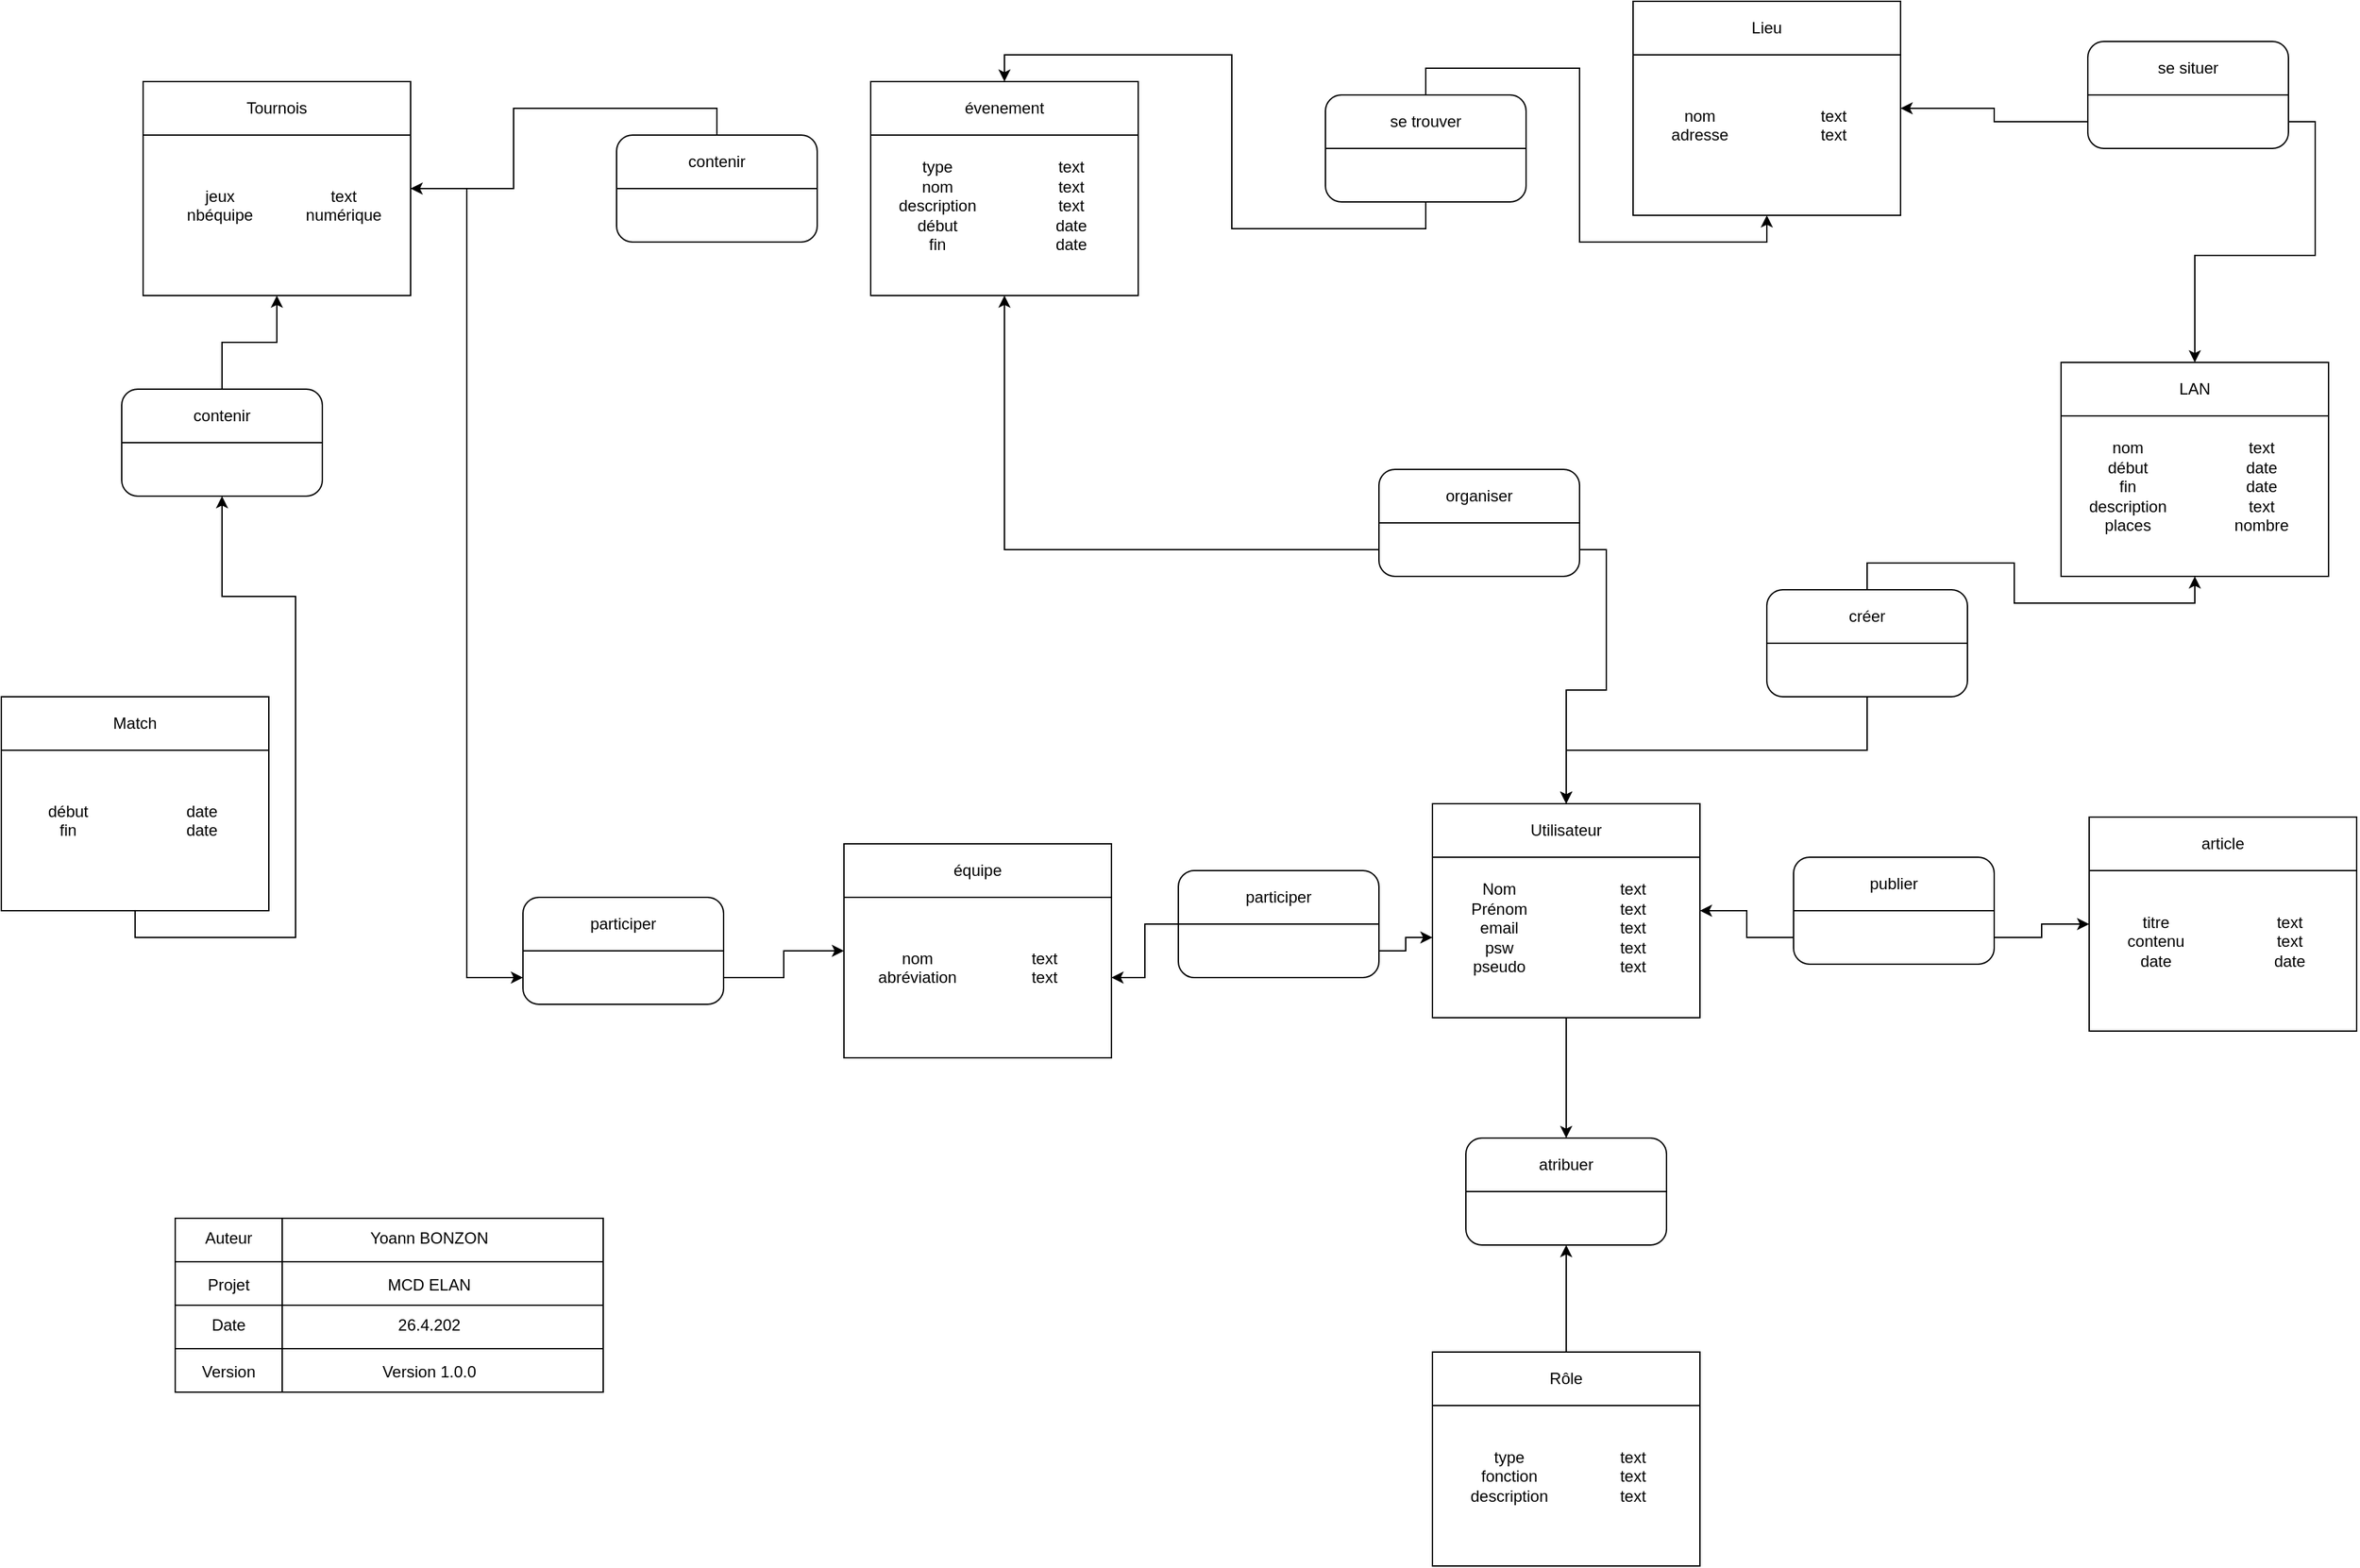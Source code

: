 <mxfile>
    <diagram id="IcBVTlkiVaEtFfMCiGj1" name="Page-1">
        <mxGraphModel dx="2856" dy="3505" grid="1" gridSize="10" guides="1" tooltips="1" connect="1" arrows="1" fold="1" page="1" pageScale="1" pageWidth="827" pageHeight="1169" math="0" shadow="0">
            <root>
                <mxCell id="0"/>
                <mxCell id="1" parent="0"/>
                <mxCell id="42uVEhHpWtXSyXZYfUMe-4" value="" style="group" parent="1" vertex="1" connectable="0">
                    <mxGeometry x="550" y="-730" width="200" height="160" as="geometry"/>
                </mxCell>
                <mxCell id="42uVEhHpWtXSyXZYfUMe-1" value="" style="rounded=0;whiteSpace=wrap;html=1;" parent="42uVEhHpWtXSyXZYfUMe-4" vertex="1">
                    <mxGeometry width="200" height="160" as="geometry"/>
                </mxCell>
                <mxCell id="42uVEhHpWtXSyXZYfUMe-2" value="" style="endArrow=none;html=1;exitX=0;exitY=0.25;exitDx=0;exitDy=0;entryX=1;entryY=0.25;entryDx=0;entryDy=0;" parent="42uVEhHpWtXSyXZYfUMe-4" source="42uVEhHpWtXSyXZYfUMe-1" target="42uVEhHpWtXSyXZYfUMe-1" edge="1">
                    <mxGeometry width="50" height="50" relative="1" as="geometry">
                        <mxPoint x="220" y="270" as="sourcePoint"/>
                        <mxPoint x="270" y="220" as="targetPoint"/>
                    </mxGeometry>
                </mxCell>
                <mxCell id="42uVEhHpWtXSyXZYfUMe-19" value="Utilisateur" style="text;html=1;strokeColor=none;fillColor=none;align=center;verticalAlign=middle;whiteSpace=wrap;rounded=0;" parent="42uVEhHpWtXSyXZYfUMe-4" vertex="1">
                    <mxGeometry width="200" height="40" as="geometry"/>
                </mxCell>
                <mxCell id="LRCgd5qjDZAi4OJxuidk-62" value="Nom&lt;br&gt;Prénom&lt;br&gt;email&lt;br&gt;psw&lt;br&gt;pseudo&lt;br&gt;&lt;br&gt;" style="text;html=1;strokeColor=none;fillColor=none;align=center;verticalAlign=middle;whiteSpace=wrap;rounded=0;" parent="42uVEhHpWtXSyXZYfUMe-4" vertex="1">
                    <mxGeometry y="40" width="100" height="120" as="geometry"/>
                </mxCell>
                <mxCell id="LRCgd5qjDZAi4OJxuidk-63" value="text&lt;br&gt;text&lt;br&gt;text&lt;br&gt;text&lt;br&gt;text&lt;br&gt;&lt;br&gt;" style="text;html=1;strokeColor=none;fillColor=none;align=center;verticalAlign=middle;whiteSpace=wrap;rounded=0;" parent="42uVEhHpWtXSyXZYfUMe-4" vertex="1">
                    <mxGeometry x="100" y="40" width="100" height="120" as="geometry"/>
                </mxCell>
                <mxCell id="42uVEhHpWtXSyXZYfUMe-5" value="" style="group" parent="1" vertex="1" connectable="0">
                    <mxGeometry x="700" y="-1330" width="200" height="160" as="geometry"/>
                </mxCell>
                <mxCell id="42uVEhHpWtXSyXZYfUMe-6" value="" style="rounded=0;whiteSpace=wrap;html=1;" parent="42uVEhHpWtXSyXZYfUMe-5" vertex="1">
                    <mxGeometry width="200" height="160" as="geometry"/>
                </mxCell>
                <mxCell id="42uVEhHpWtXSyXZYfUMe-7" value="" style="endArrow=none;html=1;exitX=0;exitY=0.25;exitDx=0;exitDy=0;entryX=1;entryY=0.25;entryDx=0;entryDy=0;" parent="42uVEhHpWtXSyXZYfUMe-5" source="42uVEhHpWtXSyXZYfUMe-6" target="42uVEhHpWtXSyXZYfUMe-6" edge="1">
                    <mxGeometry width="50" height="50" relative="1" as="geometry">
                        <mxPoint x="220" y="270" as="sourcePoint"/>
                        <mxPoint x="270" y="220" as="targetPoint"/>
                    </mxGeometry>
                </mxCell>
                <mxCell id="42uVEhHpWtXSyXZYfUMe-17" value="Lieu" style="text;html=1;strokeColor=none;fillColor=none;align=center;verticalAlign=middle;whiteSpace=wrap;rounded=0;" parent="42uVEhHpWtXSyXZYfUMe-5" vertex="1">
                    <mxGeometry width="200" height="40" as="geometry"/>
                </mxCell>
                <mxCell id="LRCgd5qjDZAi4OJxuidk-71" value="text&lt;br&gt;text&lt;br&gt;&lt;br&gt;" style="text;html=1;strokeColor=none;fillColor=none;align=center;verticalAlign=middle;whiteSpace=wrap;rounded=0;" parent="42uVEhHpWtXSyXZYfUMe-5" vertex="1">
                    <mxGeometry x="100" y="40" width="100" height="120" as="geometry"/>
                </mxCell>
                <mxCell id="42uVEhHpWtXSyXZYfUMe-9" value="" style="group" parent="1" vertex="1" connectable="0">
                    <mxGeometry x="110" y="-700" width="200" height="160" as="geometry"/>
                </mxCell>
                <mxCell id="42uVEhHpWtXSyXZYfUMe-10" value="" style="rounded=0;whiteSpace=wrap;html=1;" parent="42uVEhHpWtXSyXZYfUMe-9" vertex="1">
                    <mxGeometry width="200" height="160" as="geometry"/>
                </mxCell>
                <mxCell id="42uVEhHpWtXSyXZYfUMe-11" value="" style="endArrow=none;html=1;exitX=0;exitY=0.25;exitDx=0;exitDy=0;entryX=1;entryY=0.25;entryDx=0;entryDy=0;" parent="42uVEhHpWtXSyXZYfUMe-9" source="42uVEhHpWtXSyXZYfUMe-10" target="42uVEhHpWtXSyXZYfUMe-10" edge="1">
                    <mxGeometry width="50" height="50" relative="1" as="geometry">
                        <mxPoint x="220" y="270" as="sourcePoint"/>
                        <mxPoint x="270" y="220" as="targetPoint"/>
                    </mxGeometry>
                </mxCell>
                <mxCell id="42uVEhHpWtXSyXZYfUMe-28" value="équipe" style="text;html=1;strokeColor=none;fillColor=none;align=center;verticalAlign=middle;whiteSpace=wrap;rounded=0;" parent="42uVEhHpWtXSyXZYfUMe-9" vertex="1">
                    <mxGeometry width="200" height="40" as="geometry"/>
                </mxCell>
                <mxCell id="LRCgd5qjDZAi4OJxuidk-80" value="nom&lt;br&gt;abréviation&lt;br&gt;&lt;br&gt;" style="text;html=1;strokeColor=none;fillColor=none;align=center;verticalAlign=middle;whiteSpace=wrap;rounded=0;" parent="42uVEhHpWtXSyXZYfUMe-9" vertex="1">
                    <mxGeometry y="40" width="110" height="120" as="geometry"/>
                </mxCell>
                <mxCell id="LRCgd5qjDZAi4OJxuidk-81" value="text&lt;br&gt;text&lt;br&gt;&lt;br&gt;" style="text;html=1;strokeColor=none;fillColor=none;align=center;verticalAlign=middle;whiteSpace=wrap;rounded=0;" parent="42uVEhHpWtXSyXZYfUMe-9" vertex="1">
                    <mxGeometry x="100" y="40" width="100" height="120" as="geometry"/>
                </mxCell>
                <mxCell id="42uVEhHpWtXSyXZYfUMe-13" value="" style="group" parent="1" vertex="1" connectable="0">
                    <mxGeometry x="130" y="-1270" width="200" height="160" as="geometry"/>
                </mxCell>
                <mxCell id="42uVEhHpWtXSyXZYfUMe-14" value="" style="rounded=0;whiteSpace=wrap;html=1;" parent="42uVEhHpWtXSyXZYfUMe-13" vertex="1">
                    <mxGeometry width="200" height="160" as="geometry"/>
                </mxCell>
                <mxCell id="42uVEhHpWtXSyXZYfUMe-15" value="" style="endArrow=none;html=1;exitX=0;exitY=0.25;exitDx=0;exitDy=0;entryX=1;entryY=0.25;entryDx=0;entryDy=0;" parent="42uVEhHpWtXSyXZYfUMe-13" source="42uVEhHpWtXSyXZYfUMe-14" target="42uVEhHpWtXSyXZYfUMe-14" edge="1">
                    <mxGeometry width="50" height="50" relative="1" as="geometry">
                        <mxPoint x="220" y="270" as="sourcePoint"/>
                        <mxPoint x="270" y="220" as="targetPoint"/>
                    </mxGeometry>
                </mxCell>
                <mxCell id="42uVEhHpWtXSyXZYfUMe-20" value="évenement" style="text;html=1;strokeColor=none;fillColor=none;align=center;verticalAlign=middle;whiteSpace=wrap;rounded=0;" parent="42uVEhHpWtXSyXZYfUMe-13" vertex="1">
                    <mxGeometry width="200" height="40" as="geometry"/>
                </mxCell>
                <mxCell id="LRCgd5qjDZAi4OJxuidk-68" value="type&lt;br&gt;nom&lt;br&gt;description&lt;br&gt;début&lt;br&gt;fin&lt;br&gt;&lt;br&gt;" style="text;html=1;strokeColor=none;fillColor=none;align=center;verticalAlign=middle;whiteSpace=wrap;rounded=0;" parent="42uVEhHpWtXSyXZYfUMe-13" vertex="1">
                    <mxGeometry y="40" width="100" height="120" as="geometry"/>
                </mxCell>
                <mxCell id="LRCgd5qjDZAi4OJxuidk-69" value="text&lt;br&gt;text&lt;br&gt;text&lt;br&gt;date&lt;br&gt;date&lt;br&gt;&lt;br&gt;" style="text;html=1;strokeColor=none;fillColor=none;align=center;verticalAlign=middle;whiteSpace=wrap;rounded=0;" parent="42uVEhHpWtXSyXZYfUMe-13" vertex="1">
                    <mxGeometry x="100" y="40" width="100" height="120" as="geometry"/>
                </mxCell>
                <mxCell id="42uVEhHpWtXSyXZYfUMe-23" value="" style="group" parent="1" vertex="1" connectable="0">
                    <mxGeometry x="550" y="-320" width="200" height="160" as="geometry"/>
                </mxCell>
                <mxCell id="42uVEhHpWtXSyXZYfUMe-24" value="" style="rounded=0;whiteSpace=wrap;html=1;" parent="42uVEhHpWtXSyXZYfUMe-23" vertex="1">
                    <mxGeometry width="200" height="160" as="geometry"/>
                </mxCell>
                <mxCell id="42uVEhHpWtXSyXZYfUMe-25" value="" style="endArrow=none;html=1;exitX=0;exitY=0.25;exitDx=0;exitDy=0;entryX=1;entryY=0.25;entryDx=0;entryDy=0;" parent="42uVEhHpWtXSyXZYfUMe-23" source="42uVEhHpWtXSyXZYfUMe-24" target="42uVEhHpWtXSyXZYfUMe-24" edge="1">
                    <mxGeometry width="50" height="50" relative="1" as="geometry">
                        <mxPoint x="220" y="270" as="sourcePoint"/>
                        <mxPoint x="270" y="220" as="targetPoint"/>
                    </mxGeometry>
                </mxCell>
                <mxCell id="42uVEhHpWtXSyXZYfUMe-27" value="Rôle" style="text;html=1;strokeColor=none;fillColor=none;align=center;verticalAlign=middle;whiteSpace=wrap;rounded=0;" parent="42uVEhHpWtXSyXZYfUMe-23" vertex="1">
                    <mxGeometry width="200" height="40" as="geometry"/>
                </mxCell>
                <mxCell id="LRCgd5qjDZAi4OJxuidk-64" value="type&lt;br&gt;fonction&lt;br&gt;description&lt;br&gt;&lt;br&gt;" style="text;html=1;strokeColor=none;fillColor=none;align=center;verticalAlign=middle;whiteSpace=wrap;rounded=0;" parent="42uVEhHpWtXSyXZYfUMe-23" vertex="1">
                    <mxGeometry x="5" y="40" width="105" height="120" as="geometry"/>
                </mxCell>
                <mxCell id="LRCgd5qjDZAi4OJxuidk-65" value="text&lt;br&gt;text&lt;br&gt;text&lt;br&gt;&lt;br&gt;" style="text;html=1;strokeColor=none;fillColor=none;align=center;verticalAlign=middle;whiteSpace=wrap;rounded=0;" parent="42uVEhHpWtXSyXZYfUMe-23" vertex="1">
                    <mxGeometry x="100" y="40" width="100" height="120" as="geometry"/>
                </mxCell>
                <mxCell id="42uVEhHpWtXSyXZYfUMe-29" value="" style="group" parent="1" vertex="1" connectable="0">
                    <mxGeometry x="-414" y="-1270" width="200" height="160" as="geometry"/>
                </mxCell>
                <mxCell id="42uVEhHpWtXSyXZYfUMe-30" value="" style="rounded=0;whiteSpace=wrap;html=1;" parent="42uVEhHpWtXSyXZYfUMe-29" vertex="1">
                    <mxGeometry width="200" height="160" as="geometry"/>
                </mxCell>
                <mxCell id="42uVEhHpWtXSyXZYfUMe-31" value="" style="endArrow=none;html=1;exitX=0;exitY=0.25;exitDx=0;exitDy=0;entryX=1;entryY=0.25;entryDx=0;entryDy=0;" parent="42uVEhHpWtXSyXZYfUMe-29" source="42uVEhHpWtXSyXZYfUMe-30" target="42uVEhHpWtXSyXZYfUMe-30" edge="1">
                    <mxGeometry width="50" height="50" relative="1" as="geometry">
                        <mxPoint x="220" y="270" as="sourcePoint"/>
                        <mxPoint x="270" y="220" as="targetPoint"/>
                    </mxGeometry>
                </mxCell>
                <mxCell id="42uVEhHpWtXSyXZYfUMe-33" value="Tournois" style="text;html=1;strokeColor=none;fillColor=none;align=center;verticalAlign=middle;whiteSpace=wrap;rounded=0;" parent="42uVEhHpWtXSyXZYfUMe-29" vertex="1">
                    <mxGeometry width="200" height="40" as="geometry"/>
                </mxCell>
                <mxCell id="LRCgd5qjDZAi4OJxuidk-76" value="&lt;br&gt;jeux&lt;br&gt;nbéquipe&lt;br&gt;&lt;br&gt;&lt;br&gt;" style="text;html=1;strokeColor=none;fillColor=none;align=center;verticalAlign=middle;whiteSpace=wrap;rounded=0;" parent="42uVEhHpWtXSyXZYfUMe-29" vertex="1">
                    <mxGeometry x="5" y="40" width="105" height="120" as="geometry"/>
                </mxCell>
                <mxCell id="LRCgd5qjDZAi4OJxuidk-77" value="text&lt;br&gt;numérique&lt;br&gt;&lt;br&gt;" style="text;html=1;strokeColor=none;fillColor=none;align=center;verticalAlign=middle;whiteSpace=wrap;rounded=0;" parent="42uVEhHpWtXSyXZYfUMe-29" vertex="1">
                    <mxGeometry x="100" y="40" width="100" height="120" as="geometry"/>
                </mxCell>
                <mxCell id="42uVEhHpWtXSyXZYfUMe-34" value="" style="group" parent="1" vertex="1" connectable="0">
                    <mxGeometry x="1020" y="-1060" width="200" height="160" as="geometry"/>
                </mxCell>
                <mxCell id="42uVEhHpWtXSyXZYfUMe-35" value="" style="rounded=0;whiteSpace=wrap;html=1;" parent="42uVEhHpWtXSyXZYfUMe-34" vertex="1">
                    <mxGeometry width="200" height="160" as="geometry"/>
                </mxCell>
                <mxCell id="42uVEhHpWtXSyXZYfUMe-36" value="" style="endArrow=none;html=1;exitX=0;exitY=0.25;exitDx=0;exitDy=0;entryX=1;entryY=0.25;entryDx=0;entryDy=0;" parent="42uVEhHpWtXSyXZYfUMe-34" source="42uVEhHpWtXSyXZYfUMe-35" target="42uVEhHpWtXSyXZYfUMe-35" edge="1">
                    <mxGeometry width="50" height="50" relative="1" as="geometry">
                        <mxPoint x="220" y="270" as="sourcePoint"/>
                        <mxPoint x="270" y="220" as="targetPoint"/>
                    </mxGeometry>
                </mxCell>
                <mxCell id="42uVEhHpWtXSyXZYfUMe-39" value="LAN" style="text;html=1;strokeColor=none;fillColor=none;align=center;verticalAlign=middle;whiteSpace=wrap;rounded=0;" parent="42uVEhHpWtXSyXZYfUMe-34" vertex="1">
                    <mxGeometry width="200" height="40" as="geometry"/>
                </mxCell>
                <mxCell id="LRCgd5qjDZAi4OJxuidk-72" value="nom&lt;br&gt;début&lt;br&gt;fin&lt;br&gt;description&lt;br&gt;places&lt;br&gt;&lt;br&gt;" style="text;html=1;strokeColor=none;fillColor=none;align=center;verticalAlign=middle;whiteSpace=wrap;rounded=0;" parent="42uVEhHpWtXSyXZYfUMe-34" vertex="1">
                    <mxGeometry y="40" width="100" height="120" as="geometry"/>
                </mxCell>
                <mxCell id="LRCgd5qjDZAi4OJxuidk-75" value="text&lt;br&gt;date&lt;br&gt;date&lt;br&gt;text&lt;br&gt;nombre&lt;br&gt;&lt;br&gt;" style="text;html=1;strokeColor=none;fillColor=none;align=center;verticalAlign=middle;whiteSpace=wrap;rounded=0;" parent="42uVEhHpWtXSyXZYfUMe-34" vertex="1">
                    <mxGeometry x="100" y="40" width="100" height="120" as="geometry"/>
                </mxCell>
                <mxCell id="42uVEhHpWtXSyXZYfUMe-40" value="" style="group" parent="1" vertex="1" connectable="0">
                    <mxGeometry x="1041" y="-720" width="200" height="160" as="geometry"/>
                </mxCell>
                <mxCell id="42uVEhHpWtXSyXZYfUMe-41" value="" style="rounded=0;whiteSpace=wrap;html=1;" parent="42uVEhHpWtXSyXZYfUMe-40" vertex="1">
                    <mxGeometry width="200" height="160" as="geometry"/>
                </mxCell>
                <mxCell id="42uVEhHpWtXSyXZYfUMe-42" value="" style="endArrow=none;html=1;exitX=0;exitY=0.25;exitDx=0;exitDy=0;entryX=1;entryY=0.25;entryDx=0;entryDy=0;" parent="42uVEhHpWtXSyXZYfUMe-40" source="42uVEhHpWtXSyXZYfUMe-41" target="42uVEhHpWtXSyXZYfUMe-41" edge="1">
                    <mxGeometry width="50" height="50" relative="1" as="geometry">
                        <mxPoint x="220" y="270" as="sourcePoint"/>
                        <mxPoint x="270" y="220" as="targetPoint"/>
                    </mxGeometry>
                </mxCell>
                <mxCell id="42uVEhHpWtXSyXZYfUMe-44" value="article" style="text;html=1;strokeColor=none;fillColor=none;align=center;verticalAlign=middle;whiteSpace=wrap;rounded=0;" parent="42uVEhHpWtXSyXZYfUMe-40" vertex="1">
                    <mxGeometry width="200" height="40" as="geometry"/>
                </mxCell>
                <mxCell id="LRCgd5qjDZAi4OJxuidk-66" value="titre&lt;br&gt;contenu&lt;br&gt;date&lt;br&gt;&lt;br&gt;" style="text;html=1;strokeColor=none;fillColor=none;align=center;verticalAlign=middle;whiteSpace=wrap;rounded=0;" parent="42uVEhHpWtXSyXZYfUMe-40" vertex="1">
                    <mxGeometry y="40" width="100" height="120" as="geometry"/>
                </mxCell>
                <mxCell id="LRCgd5qjDZAi4OJxuidk-67" value="text&lt;br&gt;text&lt;br&gt;date&lt;br&gt;&lt;br&gt;" style="text;html=1;strokeColor=none;fillColor=none;align=center;verticalAlign=middle;whiteSpace=wrap;rounded=0;" parent="42uVEhHpWtXSyXZYfUMe-40" vertex="1">
                    <mxGeometry x="100" y="40" width="100" height="120" as="geometry"/>
                </mxCell>
                <mxCell id="42uVEhHpWtXSyXZYfUMe-46" value="" style="group" parent="1" vertex="1" connectable="0">
                    <mxGeometry x="-520" y="-810" width="200" height="160" as="geometry"/>
                </mxCell>
                <mxCell id="42uVEhHpWtXSyXZYfUMe-47" value="" style="rounded=0;whiteSpace=wrap;html=1;" parent="42uVEhHpWtXSyXZYfUMe-46" vertex="1">
                    <mxGeometry width="200" height="160" as="geometry"/>
                </mxCell>
                <mxCell id="42uVEhHpWtXSyXZYfUMe-48" value="" style="endArrow=none;html=1;exitX=0;exitY=0.25;exitDx=0;exitDy=0;entryX=1;entryY=0.25;entryDx=0;entryDy=0;" parent="42uVEhHpWtXSyXZYfUMe-46" source="42uVEhHpWtXSyXZYfUMe-47" target="42uVEhHpWtXSyXZYfUMe-47" edge="1">
                    <mxGeometry width="50" height="50" relative="1" as="geometry">
                        <mxPoint x="220" y="270" as="sourcePoint"/>
                        <mxPoint x="270" y="220" as="targetPoint"/>
                    </mxGeometry>
                </mxCell>
                <mxCell id="42uVEhHpWtXSyXZYfUMe-50" value="Match" style="text;html=1;strokeColor=none;fillColor=none;align=center;verticalAlign=middle;whiteSpace=wrap;rounded=0;" parent="42uVEhHpWtXSyXZYfUMe-46" vertex="1">
                    <mxGeometry width="200" height="40" as="geometry"/>
                </mxCell>
                <mxCell id="LRCgd5qjDZAi4OJxuidk-78" value="début&lt;br&gt;fin&lt;br&gt;&lt;br&gt;" style="text;html=1;strokeColor=none;fillColor=none;align=center;verticalAlign=middle;whiteSpace=wrap;rounded=0;" parent="42uVEhHpWtXSyXZYfUMe-46" vertex="1">
                    <mxGeometry y="40" width="100" height="120" as="geometry"/>
                </mxCell>
                <mxCell id="LRCgd5qjDZAi4OJxuidk-79" value="date&lt;br&gt;date&lt;br&gt;&lt;br&gt;" style="text;html=1;strokeColor=none;fillColor=none;align=center;verticalAlign=middle;whiteSpace=wrap;rounded=0;" parent="42uVEhHpWtXSyXZYfUMe-46" vertex="1">
                    <mxGeometry x="100" y="40" width="100" height="120" as="geometry"/>
                </mxCell>
                <mxCell id="LRCgd5qjDZAi4OJxuidk-4" value="" style="group" parent="1" vertex="1" connectable="0">
                    <mxGeometry x="575" y="-480" width="150" height="80" as="geometry"/>
                </mxCell>
                <mxCell id="LRCgd5qjDZAi4OJxuidk-1" value="" style="rounded=1;whiteSpace=wrap;html=1;" parent="LRCgd5qjDZAi4OJxuidk-4" vertex="1">
                    <mxGeometry width="150" height="80" as="geometry"/>
                </mxCell>
                <mxCell id="LRCgd5qjDZAi4OJxuidk-2" value="" style="endArrow=none;html=1;exitX=0;exitY=0.5;exitDx=0;exitDy=0;entryX=1;entryY=0.5;entryDx=0;entryDy=0;" parent="LRCgd5qjDZAi4OJxuidk-4" source="LRCgd5qjDZAi4OJxuidk-1" target="LRCgd5qjDZAi4OJxuidk-1" edge="1">
                    <mxGeometry width="50" height="50" relative="1" as="geometry">
                        <mxPoint x="90" y="-80" as="sourcePoint"/>
                        <mxPoint x="140" y="-130" as="targetPoint"/>
                    </mxGeometry>
                </mxCell>
                <mxCell id="LRCgd5qjDZAi4OJxuidk-3" value="atribuer" style="text;html=1;strokeColor=none;fillColor=none;align=center;verticalAlign=middle;whiteSpace=wrap;rounded=0;" parent="LRCgd5qjDZAi4OJxuidk-4" vertex="1">
                    <mxGeometry width="150" height="40" as="geometry"/>
                </mxCell>
                <mxCell id="LRCgd5qjDZAi4OJxuidk-5" style="edgeStyle=orthogonalEdgeStyle;rounded=0;orthogonalLoop=1;jettySize=auto;html=1;exitX=0.5;exitY=1;exitDx=0;exitDy=0;entryX=0.5;entryY=0;entryDx=0;entryDy=0;" parent="1" source="42uVEhHpWtXSyXZYfUMe-1" target="LRCgd5qjDZAi4OJxuidk-3" edge="1">
                    <mxGeometry relative="1" as="geometry"/>
                </mxCell>
                <mxCell id="LRCgd5qjDZAi4OJxuidk-6" style="edgeStyle=orthogonalEdgeStyle;rounded=0;orthogonalLoop=1;jettySize=auto;html=1;exitX=0.5;exitY=0;exitDx=0;exitDy=0;entryX=0.5;entryY=1;entryDx=0;entryDy=0;" parent="1" source="42uVEhHpWtXSyXZYfUMe-27" target="LRCgd5qjDZAi4OJxuidk-1" edge="1">
                    <mxGeometry relative="1" as="geometry"/>
                </mxCell>
                <mxCell id="LRCgd5qjDZAi4OJxuidk-7" value="" style="group" parent="1" vertex="1" connectable="0">
                    <mxGeometry x="510" y="-980" width="150" height="80" as="geometry"/>
                </mxCell>
                <mxCell id="LRCgd5qjDZAi4OJxuidk-8" value="" style="rounded=1;whiteSpace=wrap;html=1;" parent="LRCgd5qjDZAi4OJxuidk-7" vertex="1">
                    <mxGeometry width="150" height="80" as="geometry"/>
                </mxCell>
                <mxCell id="LRCgd5qjDZAi4OJxuidk-9" value="" style="endArrow=none;html=1;exitX=0;exitY=0.5;exitDx=0;exitDy=0;entryX=1;entryY=0.5;entryDx=0;entryDy=0;" parent="LRCgd5qjDZAi4OJxuidk-7" source="LRCgd5qjDZAi4OJxuidk-8" target="LRCgd5qjDZAi4OJxuidk-8" edge="1">
                    <mxGeometry width="50" height="50" relative="1" as="geometry">
                        <mxPoint x="90" y="-80" as="sourcePoint"/>
                        <mxPoint x="140" y="-130" as="targetPoint"/>
                    </mxGeometry>
                </mxCell>
                <mxCell id="LRCgd5qjDZAi4OJxuidk-10" value="organiser" style="text;html=1;strokeColor=none;fillColor=none;align=center;verticalAlign=middle;whiteSpace=wrap;rounded=0;" parent="LRCgd5qjDZAi4OJxuidk-7" vertex="1">
                    <mxGeometry width="150" height="40" as="geometry"/>
                </mxCell>
                <mxCell id="LRCgd5qjDZAi4OJxuidk-11" style="edgeStyle=orthogonalEdgeStyle;rounded=0;orthogonalLoop=1;jettySize=auto;html=1;exitX=0;exitY=1;exitDx=0;exitDy=0;" parent="1" source="LRCgd5qjDZAi4OJxuidk-10" target="42uVEhHpWtXSyXZYfUMe-14" edge="1">
                    <mxGeometry relative="1" as="geometry"/>
                </mxCell>
                <mxCell id="LRCgd5qjDZAi4OJxuidk-12" style="edgeStyle=orthogonalEdgeStyle;rounded=0;orthogonalLoop=1;jettySize=auto;html=1;exitX=1;exitY=0.75;exitDx=0;exitDy=0;" parent="1" source="LRCgd5qjDZAi4OJxuidk-8" target="42uVEhHpWtXSyXZYfUMe-1" edge="1">
                    <mxGeometry relative="1" as="geometry"/>
                </mxCell>
                <mxCell id="LRCgd5qjDZAi4OJxuidk-13" value="" style="group" parent="1" vertex="1" connectable="0">
                    <mxGeometry x="800" y="-890" width="150" height="80" as="geometry"/>
                </mxCell>
                <mxCell id="LRCgd5qjDZAi4OJxuidk-14" value="" style="rounded=1;whiteSpace=wrap;html=1;" parent="LRCgd5qjDZAi4OJxuidk-13" vertex="1">
                    <mxGeometry width="150" height="80" as="geometry"/>
                </mxCell>
                <mxCell id="LRCgd5qjDZAi4OJxuidk-15" value="" style="endArrow=none;html=1;exitX=0;exitY=0.5;exitDx=0;exitDy=0;entryX=1;entryY=0.5;entryDx=0;entryDy=0;" parent="LRCgd5qjDZAi4OJxuidk-13" source="LRCgd5qjDZAi4OJxuidk-14" target="LRCgd5qjDZAi4OJxuidk-14" edge="1">
                    <mxGeometry width="50" height="50" relative="1" as="geometry">
                        <mxPoint x="90" y="-80" as="sourcePoint"/>
                        <mxPoint x="140" y="-130" as="targetPoint"/>
                    </mxGeometry>
                </mxCell>
                <mxCell id="LRCgd5qjDZAi4OJxuidk-16" value="créer" style="text;html=1;strokeColor=none;fillColor=none;align=center;verticalAlign=middle;whiteSpace=wrap;rounded=0;" parent="LRCgd5qjDZAi4OJxuidk-13" vertex="1">
                    <mxGeometry width="150" height="40" as="geometry"/>
                </mxCell>
                <mxCell id="LRCgd5qjDZAi4OJxuidk-17" style="edgeStyle=orthogonalEdgeStyle;rounded=0;orthogonalLoop=1;jettySize=auto;html=1;exitX=0.5;exitY=1;exitDx=0;exitDy=0;entryX=0.5;entryY=0;entryDx=0;entryDy=0;" parent="1" source="LRCgd5qjDZAi4OJxuidk-14" target="42uVEhHpWtXSyXZYfUMe-19" edge="1">
                    <mxGeometry relative="1" as="geometry"/>
                </mxCell>
                <mxCell id="LRCgd5qjDZAi4OJxuidk-18" style="edgeStyle=orthogonalEdgeStyle;rounded=0;orthogonalLoop=1;jettySize=auto;html=1;exitX=0.5;exitY=0;exitDx=0;exitDy=0;" parent="1" source="LRCgd5qjDZAi4OJxuidk-16" target="42uVEhHpWtXSyXZYfUMe-35" edge="1">
                    <mxGeometry relative="1" as="geometry"/>
                </mxCell>
                <mxCell id="LRCgd5qjDZAi4OJxuidk-21" value="" style="group" parent="1" vertex="1" connectable="0">
                    <mxGeometry x="470" y="-1260" width="150" height="80" as="geometry"/>
                </mxCell>
                <mxCell id="LRCgd5qjDZAi4OJxuidk-22" value="" style="rounded=1;whiteSpace=wrap;html=1;" parent="LRCgd5qjDZAi4OJxuidk-21" vertex="1">
                    <mxGeometry width="150" height="80" as="geometry"/>
                </mxCell>
                <mxCell id="LRCgd5qjDZAi4OJxuidk-23" value="" style="endArrow=none;html=1;exitX=0;exitY=0.5;exitDx=0;exitDy=0;entryX=1;entryY=0.5;entryDx=0;entryDy=0;" parent="LRCgd5qjDZAi4OJxuidk-21" source="LRCgd5qjDZAi4OJxuidk-22" target="LRCgd5qjDZAi4OJxuidk-22" edge="1">
                    <mxGeometry width="50" height="50" relative="1" as="geometry">
                        <mxPoint x="90" y="-80" as="sourcePoint"/>
                        <mxPoint x="140" y="-130" as="targetPoint"/>
                    </mxGeometry>
                </mxCell>
                <mxCell id="LRCgd5qjDZAi4OJxuidk-25" value="" style="group" parent="1" vertex="1" connectable="0">
                    <mxGeometry x="-60" y="-1230" width="150" height="80" as="geometry"/>
                </mxCell>
                <mxCell id="LRCgd5qjDZAi4OJxuidk-26" value="" style="rounded=1;whiteSpace=wrap;html=1;" parent="LRCgd5qjDZAi4OJxuidk-25" vertex="1">
                    <mxGeometry width="150" height="80" as="geometry"/>
                </mxCell>
                <mxCell id="LRCgd5qjDZAi4OJxuidk-27" value="" style="endArrow=none;html=1;exitX=0;exitY=0.5;exitDx=0;exitDy=0;entryX=1;entryY=0.5;entryDx=0;entryDy=0;" parent="LRCgd5qjDZAi4OJxuidk-25" source="LRCgd5qjDZAi4OJxuidk-26" target="LRCgd5qjDZAi4OJxuidk-26" edge="1">
                    <mxGeometry width="50" height="50" relative="1" as="geometry">
                        <mxPoint x="90" y="-80" as="sourcePoint"/>
                        <mxPoint x="140" y="-130" as="targetPoint"/>
                    </mxGeometry>
                </mxCell>
                <mxCell id="LRCgd5qjDZAi4OJxuidk-28" value="contenir" style="text;html=1;strokeColor=none;fillColor=none;align=center;verticalAlign=middle;whiteSpace=wrap;rounded=0;" parent="LRCgd5qjDZAi4OJxuidk-25" vertex="1">
                    <mxGeometry width="150" height="40" as="geometry"/>
                </mxCell>
                <mxCell id="LRCgd5qjDZAi4OJxuidk-30" style="edgeStyle=orthogonalEdgeStyle;rounded=0;orthogonalLoop=1;jettySize=auto;html=1;exitX=0.5;exitY=0;exitDx=0;exitDy=0;" parent="1" source="LRCgd5qjDZAi4OJxuidk-28" target="42uVEhHpWtXSyXZYfUMe-30" edge="1">
                    <mxGeometry relative="1" as="geometry"/>
                </mxCell>
                <mxCell id="LRCgd5qjDZAi4OJxuidk-31" value="" style="group" parent="1" vertex="1" connectable="0">
                    <mxGeometry x="-130" y="-660" width="150" height="80" as="geometry"/>
                </mxCell>
                <mxCell id="LRCgd5qjDZAi4OJxuidk-32" value="" style="rounded=1;whiteSpace=wrap;html=1;" parent="LRCgd5qjDZAi4OJxuidk-31" vertex="1">
                    <mxGeometry width="150" height="80" as="geometry"/>
                </mxCell>
                <mxCell id="LRCgd5qjDZAi4OJxuidk-33" value="" style="endArrow=none;html=1;exitX=0;exitY=0.5;exitDx=0;exitDy=0;entryX=1;entryY=0.5;entryDx=0;entryDy=0;" parent="LRCgd5qjDZAi4OJxuidk-31" source="LRCgd5qjDZAi4OJxuidk-32" target="LRCgd5qjDZAi4OJxuidk-32" edge="1">
                    <mxGeometry width="50" height="50" relative="1" as="geometry">
                        <mxPoint x="90" y="-80" as="sourcePoint"/>
                        <mxPoint x="140" y="-130" as="targetPoint"/>
                    </mxGeometry>
                </mxCell>
                <mxCell id="LRCgd5qjDZAi4OJxuidk-34" value="participer" style="text;html=1;strokeColor=none;fillColor=none;align=center;verticalAlign=middle;whiteSpace=wrap;rounded=0;" parent="LRCgd5qjDZAi4OJxuidk-31" vertex="1">
                    <mxGeometry width="150" height="40" as="geometry"/>
                </mxCell>
                <mxCell id="LRCgd5qjDZAi4OJxuidk-37" style="edgeStyle=orthogonalEdgeStyle;rounded=0;orthogonalLoop=1;jettySize=auto;html=1;exitX=0.5;exitY=0;exitDx=0;exitDy=0;entryX=0.5;entryY=1;entryDx=0;entryDy=0;" parent="1" source="LRCgd5qjDZAi4OJxuidk-22" target="42uVEhHpWtXSyXZYfUMe-6" edge="1">
                    <mxGeometry relative="1" as="geometry"/>
                </mxCell>
                <mxCell id="LRCgd5qjDZAi4OJxuidk-38" style="edgeStyle=orthogonalEdgeStyle;rounded=0;orthogonalLoop=1;jettySize=auto;html=1;exitX=0.5;exitY=1;exitDx=0;exitDy=0;entryX=0.5;entryY=0;entryDx=0;entryDy=0;" parent="1" source="LRCgd5qjDZAi4OJxuidk-22" target="42uVEhHpWtXSyXZYfUMe-20" edge="1">
                    <mxGeometry relative="1" as="geometry"/>
                </mxCell>
                <mxCell id="LRCgd5qjDZAi4OJxuidk-39" value="" style="group" parent="1" vertex="1" connectable="0">
                    <mxGeometry x="1040" y="-1300" width="150" height="80" as="geometry"/>
                </mxCell>
                <mxCell id="LRCgd5qjDZAi4OJxuidk-40" value="" style="rounded=1;whiteSpace=wrap;html=1;" parent="LRCgd5qjDZAi4OJxuidk-39" vertex="1">
                    <mxGeometry width="150" height="80" as="geometry"/>
                </mxCell>
                <mxCell id="LRCgd5qjDZAi4OJxuidk-41" value="" style="endArrow=none;html=1;exitX=0;exitY=0.5;exitDx=0;exitDy=0;entryX=1;entryY=0.5;entryDx=0;entryDy=0;" parent="LRCgd5qjDZAi4OJxuidk-39" source="LRCgd5qjDZAi4OJxuidk-40" target="LRCgd5qjDZAi4OJxuidk-40" edge="1">
                    <mxGeometry width="50" height="50" relative="1" as="geometry">
                        <mxPoint x="90" y="-80" as="sourcePoint"/>
                        <mxPoint x="140" y="-130" as="targetPoint"/>
                    </mxGeometry>
                </mxCell>
                <mxCell id="LRCgd5qjDZAi4OJxuidk-60" value="se situer" style="text;html=1;strokeColor=none;fillColor=none;align=center;verticalAlign=middle;whiteSpace=wrap;rounded=0;" parent="LRCgd5qjDZAi4OJxuidk-39" vertex="1">
                    <mxGeometry width="150" height="40" as="geometry"/>
                </mxCell>
                <mxCell id="LRCgd5qjDZAi4OJxuidk-43" style="edgeStyle=orthogonalEdgeStyle;rounded=0;orthogonalLoop=1;jettySize=auto;html=1;exitX=0;exitY=0.75;exitDx=0;exitDy=0;" parent="1" source="LRCgd5qjDZAi4OJxuidk-40" target="42uVEhHpWtXSyXZYfUMe-6" edge="1">
                    <mxGeometry relative="1" as="geometry"/>
                </mxCell>
                <mxCell id="LRCgd5qjDZAi4OJxuidk-44" style="edgeStyle=orthogonalEdgeStyle;rounded=0;orthogonalLoop=1;jettySize=auto;html=1;exitX=1;exitY=0.75;exitDx=0;exitDy=0;entryX=0.5;entryY=0;entryDx=0;entryDy=0;" parent="1" source="LRCgd5qjDZAi4OJxuidk-40" target="42uVEhHpWtXSyXZYfUMe-39" edge="1">
                    <mxGeometry relative="1" as="geometry"/>
                </mxCell>
                <mxCell id="LRCgd5qjDZAi4OJxuidk-45" value="" style="group" parent="1" vertex="1" connectable="0">
                    <mxGeometry x="-430" y="-1040" width="150" height="80" as="geometry"/>
                </mxCell>
                <mxCell id="LRCgd5qjDZAi4OJxuidk-46" value="" style="rounded=1;whiteSpace=wrap;html=1;" parent="LRCgd5qjDZAi4OJxuidk-45" vertex="1">
                    <mxGeometry width="150" height="80" as="geometry"/>
                </mxCell>
                <mxCell id="LRCgd5qjDZAi4OJxuidk-47" value="" style="endArrow=none;html=1;exitX=0;exitY=0.5;exitDx=0;exitDy=0;entryX=1;entryY=0.5;entryDx=0;entryDy=0;" parent="LRCgd5qjDZAi4OJxuidk-45" source="LRCgd5qjDZAi4OJxuidk-46" target="LRCgd5qjDZAi4OJxuidk-46" edge="1">
                    <mxGeometry width="50" height="50" relative="1" as="geometry">
                        <mxPoint x="90" y="-80" as="sourcePoint"/>
                        <mxPoint x="140" y="-130" as="targetPoint"/>
                    </mxGeometry>
                </mxCell>
                <mxCell id="LRCgd5qjDZAi4OJxuidk-48" value="contenir" style="text;html=1;strokeColor=none;fillColor=none;align=center;verticalAlign=middle;whiteSpace=wrap;rounded=0;" parent="LRCgd5qjDZAi4OJxuidk-45" vertex="1">
                    <mxGeometry width="150" height="40" as="geometry"/>
                </mxCell>
                <mxCell id="LRCgd5qjDZAi4OJxuidk-49" style="edgeStyle=orthogonalEdgeStyle;rounded=0;orthogonalLoop=1;jettySize=auto;html=1;exitX=1;exitY=0.5;exitDx=0;exitDy=0;entryX=0;entryY=0.75;entryDx=0;entryDy=0;" parent="1" source="42uVEhHpWtXSyXZYfUMe-30" target="LRCgd5qjDZAi4OJxuidk-32" edge="1">
                    <mxGeometry relative="1" as="geometry"/>
                </mxCell>
                <mxCell id="LRCgd5qjDZAi4OJxuidk-50" style="edgeStyle=orthogonalEdgeStyle;rounded=0;orthogonalLoop=1;jettySize=auto;html=1;exitX=1;exitY=0.75;exitDx=0;exitDy=0;" parent="1" source="LRCgd5qjDZAi4OJxuidk-32" target="42uVEhHpWtXSyXZYfUMe-10" edge="1">
                    <mxGeometry relative="1" as="geometry"/>
                </mxCell>
                <mxCell id="LRCgd5qjDZAi4OJxuidk-51" style="edgeStyle=orthogonalEdgeStyle;rounded=0;orthogonalLoop=1;jettySize=auto;html=1;exitX=0.5;exitY=1;exitDx=0;exitDy=0;" parent="1" source="42uVEhHpWtXSyXZYfUMe-47" edge="1" target="LRCgd5qjDZAi4OJxuidk-46">
                    <mxGeometry relative="1" as="geometry">
                        <mxPoint x="-620" y="-820" as="targetPoint"/>
                    </mxGeometry>
                </mxCell>
                <mxCell id="LRCgd5qjDZAi4OJxuidk-52" style="edgeStyle=orthogonalEdgeStyle;rounded=0;orthogonalLoop=1;jettySize=auto;html=1;entryX=0;entryY=1;entryDx=0;entryDy=0;" parent="1" source="LRCgd5qjDZAi4OJxuidk-46" target="LRCgd5qjDZAi4OJxuidk-77" edge="1">
                    <mxGeometry relative="1" as="geometry"/>
                </mxCell>
                <mxCell id="LRCgd5qjDZAi4OJxuidk-53" value="" style="group" parent="1" vertex="1" connectable="0">
                    <mxGeometry x="820" y="-690" width="150" height="80" as="geometry"/>
                </mxCell>
                <mxCell id="LRCgd5qjDZAi4OJxuidk-54" value="" style="rounded=1;whiteSpace=wrap;html=1;" parent="LRCgd5qjDZAi4OJxuidk-53" vertex="1">
                    <mxGeometry width="150" height="80" as="geometry"/>
                </mxCell>
                <mxCell id="LRCgd5qjDZAi4OJxuidk-55" value="" style="endArrow=none;html=1;exitX=0;exitY=0.5;exitDx=0;exitDy=0;entryX=1;entryY=0.5;entryDx=0;entryDy=0;" parent="LRCgd5qjDZAi4OJxuidk-53" source="LRCgd5qjDZAi4OJxuidk-54" target="LRCgd5qjDZAi4OJxuidk-54" edge="1">
                    <mxGeometry width="50" height="50" relative="1" as="geometry">
                        <mxPoint x="90" y="-80" as="sourcePoint"/>
                        <mxPoint x="140" y="-130" as="targetPoint"/>
                    </mxGeometry>
                </mxCell>
                <mxCell id="LRCgd5qjDZAi4OJxuidk-56" value="publier" style="text;html=1;strokeColor=none;fillColor=none;align=center;verticalAlign=middle;whiteSpace=wrap;rounded=0;" parent="LRCgd5qjDZAi4OJxuidk-53" vertex="1">
                    <mxGeometry width="150" height="40" as="geometry"/>
                </mxCell>
                <mxCell id="LRCgd5qjDZAi4OJxuidk-57" style="edgeStyle=orthogonalEdgeStyle;rounded=0;orthogonalLoop=1;jettySize=auto;html=1;exitX=0;exitY=0.75;exitDx=0;exitDy=0;" parent="1" source="LRCgd5qjDZAi4OJxuidk-54" target="42uVEhHpWtXSyXZYfUMe-1" edge="1">
                    <mxGeometry relative="1" as="geometry"/>
                </mxCell>
                <mxCell id="LRCgd5qjDZAi4OJxuidk-58" style="edgeStyle=orthogonalEdgeStyle;rounded=0;orthogonalLoop=1;jettySize=auto;html=1;exitX=1;exitY=0.75;exitDx=0;exitDy=0;" parent="1" source="LRCgd5qjDZAi4OJxuidk-54" target="42uVEhHpWtXSyXZYfUMe-41" edge="1">
                    <mxGeometry relative="1" as="geometry"/>
                </mxCell>
                <mxCell id="LRCgd5qjDZAi4OJxuidk-59" value="se trouver" style="text;html=1;strokeColor=none;fillColor=none;align=center;verticalAlign=middle;whiteSpace=wrap;rounded=0;" parent="1" vertex="1">
                    <mxGeometry x="470" y="-1260" width="150" height="40" as="geometry"/>
                </mxCell>
                <mxCell id="LRCgd5qjDZAi4OJxuidk-70" value="nom&lt;br&gt;adresse&lt;br&gt;&lt;br&gt;" style="text;html=1;strokeColor=none;fillColor=none;align=center;verticalAlign=middle;whiteSpace=wrap;rounded=0;" parent="1" vertex="1">
                    <mxGeometry x="700" y="-1290" width="100" height="120" as="geometry"/>
                </mxCell>
                <mxCell id="2" value="" style="group" vertex="1" connectable="0" parent="1">
                    <mxGeometry x="360" y="-680" width="150" height="80" as="geometry"/>
                </mxCell>
                <mxCell id="3" value="" style="rounded=1;whiteSpace=wrap;html=1;" vertex="1" parent="2">
                    <mxGeometry width="150" height="80" as="geometry"/>
                </mxCell>
                <mxCell id="4" value="" style="endArrow=none;html=1;exitX=0;exitY=0.5;exitDx=0;exitDy=0;entryX=1;entryY=0.5;entryDx=0;entryDy=0;" edge="1" parent="2" source="3" target="3">
                    <mxGeometry width="50" height="50" relative="1" as="geometry">
                        <mxPoint x="90" y="-80" as="sourcePoint"/>
                        <mxPoint x="140" y="-130" as="targetPoint"/>
                    </mxGeometry>
                </mxCell>
                <mxCell id="5" value="participer" style="text;html=1;strokeColor=none;fillColor=none;align=center;verticalAlign=middle;whiteSpace=wrap;rounded=0;" vertex="1" parent="2">
                    <mxGeometry width="150" height="40" as="geometry"/>
                </mxCell>
                <mxCell id="6" style="edgeStyle=orthogonalEdgeStyle;rounded=0;orthogonalLoop=1;jettySize=auto;html=1;exitX=0;exitY=0.5;exitDx=0;exitDy=0;" edge="1" parent="1" source="3" target="LRCgd5qjDZAi4OJxuidk-81">
                    <mxGeometry relative="1" as="geometry"/>
                </mxCell>
                <mxCell id="7" style="edgeStyle=orthogonalEdgeStyle;rounded=0;orthogonalLoop=1;jettySize=auto;html=1;exitX=1;exitY=1;exitDx=0;exitDy=0;" edge="1" parent="1" source="5" target="LRCgd5qjDZAi4OJxuidk-62">
                    <mxGeometry relative="1" as="geometry"/>
                </mxCell>
                <mxCell id="8" value="" style="group" vertex="1" connectable="0" parent="1">
                    <mxGeometry x="-390" y="-420" width="320" height="130" as="geometry"/>
                </mxCell>
                <mxCell id="9" value="" style="rounded=0;whiteSpace=wrap;html=1;" vertex="1" parent="8">
                    <mxGeometry width="320" height="130" as="geometry"/>
                </mxCell>
                <mxCell id="10" value="" style="endArrow=none;html=1;exitX=0;exitY=0.25;exitDx=0;exitDy=0;entryX=1;entryY=0.25;entryDx=0;entryDy=0;" edge="1" parent="8" source="9" target="9">
                    <mxGeometry width="50" height="50" relative="1" as="geometry">
                        <mxPoint x="-10" y="30" as="sourcePoint"/>
                        <mxPoint x="420" y="-40" as="targetPoint"/>
                    </mxGeometry>
                </mxCell>
                <mxCell id="11" value="" style="endArrow=none;html=1;exitX=0;exitY=0.5;exitDx=0;exitDy=0;entryX=1;entryY=0.5;entryDx=0;entryDy=0;" edge="1" parent="8" source="9" target="9">
                    <mxGeometry width="50" height="50" relative="1" as="geometry">
                        <mxPoint x="20" y="52.5" as="sourcePoint"/>
                        <mxPoint x="340" y="52.5" as="targetPoint"/>
                    </mxGeometry>
                </mxCell>
                <mxCell id="12" value="" style="endArrow=none;html=1;exitX=0;exitY=0.75;exitDx=0;exitDy=0;entryX=1;entryY=0.75;entryDx=0;entryDy=0;" edge="1" parent="8" source="9" target="9">
                    <mxGeometry width="50" height="50" relative="1" as="geometry">
                        <mxPoint x="30" y="62.5" as="sourcePoint"/>
                        <mxPoint x="350" y="62.5" as="targetPoint"/>
                    </mxGeometry>
                </mxCell>
                <mxCell id="13" value="" style="endArrow=none;html=1;exitX=0.25;exitY=0;exitDx=0;exitDy=0;entryX=0.25;entryY=1;entryDx=0;entryDy=0;" edge="1" parent="8" source="9" target="9">
                    <mxGeometry width="50" height="50" relative="1" as="geometry">
                        <mxPoint x="10" y="42.5" as="sourcePoint"/>
                        <mxPoint x="330" y="42.5" as="targetPoint"/>
                    </mxGeometry>
                </mxCell>
                <mxCell id="14" value="Auteur" style="text;html=1;strokeColor=none;fillColor=none;align=center;verticalAlign=middle;whiteSpace=wrap;rounded=0;" vertex="1" parent="8">
                    <mxGeometry width="80" height="30" as="geometry"/>
                </mxCell>
                <mxCell id="15" value="Version" style="text;html=1;strokeColor=none;fillColor=none;align=center;verticalAlign=middle;whiteSpace=wrap;rounded=0;" vertex="1" parent="8">
                    <mxGeometry y="100" width="80" height="30" as="geometry"/>
                </mxCell>
                <mxCell id="16" value="Date" style="text;html=1;strokeColor=none;fillColor=none;align=center;verticalAlign=middle;whiteSpace=wrap;rounded=0;" vertex="1" parent="8">
                    <mxGeometry y="60" width="80" height="40" as="geometry"/>
                </mxCell>
                <mxCell id="17" value="Projet" style="text;html=1;strokeColor=none;fillColor=none;align=center;verticalAlign=middle;whiteSpace=wrap;rounded=0;" vertex="1" parent="8">
                    <mxGeometry y="30" width="80" height="40" as="geometry"/>
                </mxCell>
                <mxCell id="18" value="Yoann BONZON" style="text;html=1;strokeColor=none;fillColor=none;align=center;verticalAlign=middle;whiteSpace=wrap;rounded=0;" vertex="1" parent="8">
                    <mxGeometry x="120" y="5" width="140" height="20" as="geometry"/>
                </mxCell>
                <mxCell id="19" value="Version 1.0.0" style="text;html=1;strokeColor=none;fillColor=none;align=center;verticalAlign=middle;whiteSpace=wrap;rounded=0;" vertex="1" parent="8">
                    <mxGeometry x="120" y="105" width="140" height="20" as="geometry"/>
                </mxCell>
                <mxCell id="20" value="26.4.202" style="text;html=1;strokeColor=none;fillColor=none;align=center;verticalAlign=middle;whiteSpace=wrap;rounded=0;" vertex="1" parent="8">
                    <mxGeometry x="120" y="70" width="140" height="20" as="geometry"/>
                </mxCell>
                <mxCell id="21" value="MCD ELAN" style="text;html=1;strokeColor=none;fillColor=none;align=center;verticalAlign=middle;whiteSpace=wrap;rounded=0;" vertex="1" parent="8">
                    <mxGeometry x="120" y="40" width="140" height="20" as="geometry"/>
                </mxCell>
            </root>
        </mxGraphModel>
    </diagram>
</mxfile>